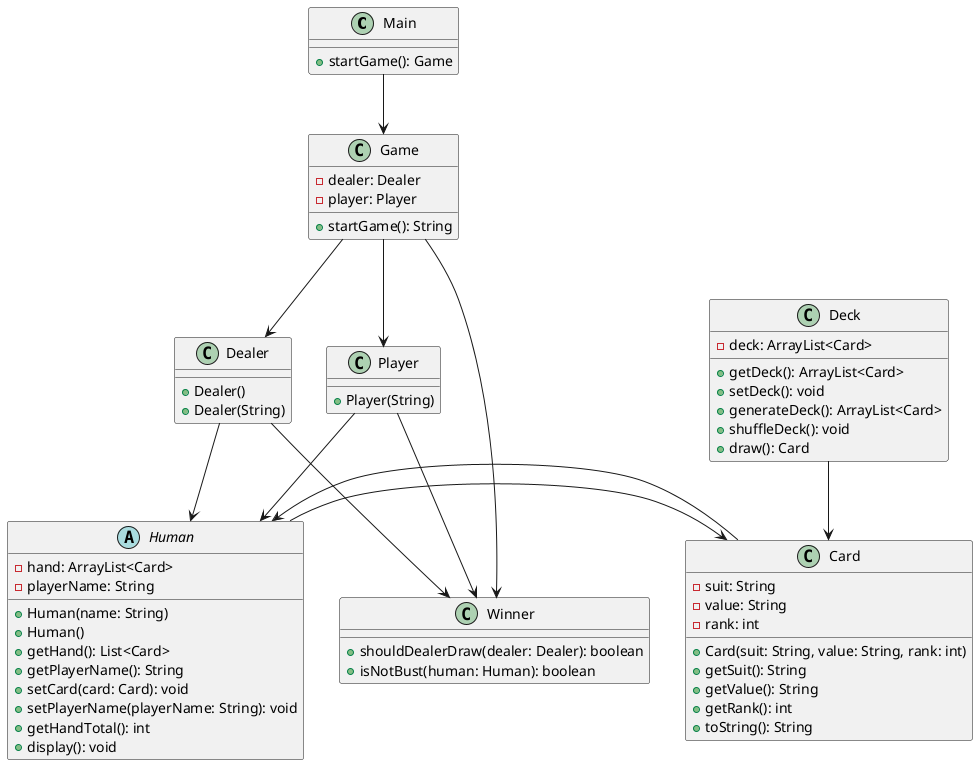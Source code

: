@startuml

class Main {
  + startGame(): Game
}

class Card {
    -suit: String
    -value: String
    -rank: int
    +Card(suit: String, value: String, rank: int)
    +getSuit(): String
    +getValue(): String
    +getRank(): int
    +toString(): String
}

class Deck {
  - deck: ArrayList<Card>
  + getDeck(): ArrayList<Card>
  + setDeck(): void
  + generateDeck(): ArrayList<Card>
  + shuffleDeck(): void
  + draw(): Card
}

abstract class Human {
    -hand: ArrayList<Card>
    -playerName: String
    +Human(name: String)
    +Human()
    +getHand(): List<Card>
    +getPlayerName(): String
    +setCard(card: Card): void
    +setPlayerName(playerName: String): void
    +getHandTotal(): int
    +display(): void
}


class Dealer {
  +Dealer()
  +Dealer(String)
}

class Player {
  +Player(String)
}

class Game {
    - dealer: Dealer
    - player: Player
    + startGame(): String
}

class Winner {
    + shouldDealerDraw(dealer: Dealer): boolean
    + isNotBust(human: Human): boolean
}

Human -> Card
Deck --> Card
Main --> Game
Card --> Human
Dealer --> Human
Player --> Human
Dealer --> Winner
Player --> Winner
Game --> Dealer
Game --> Player
Game --> Winner

@enduml